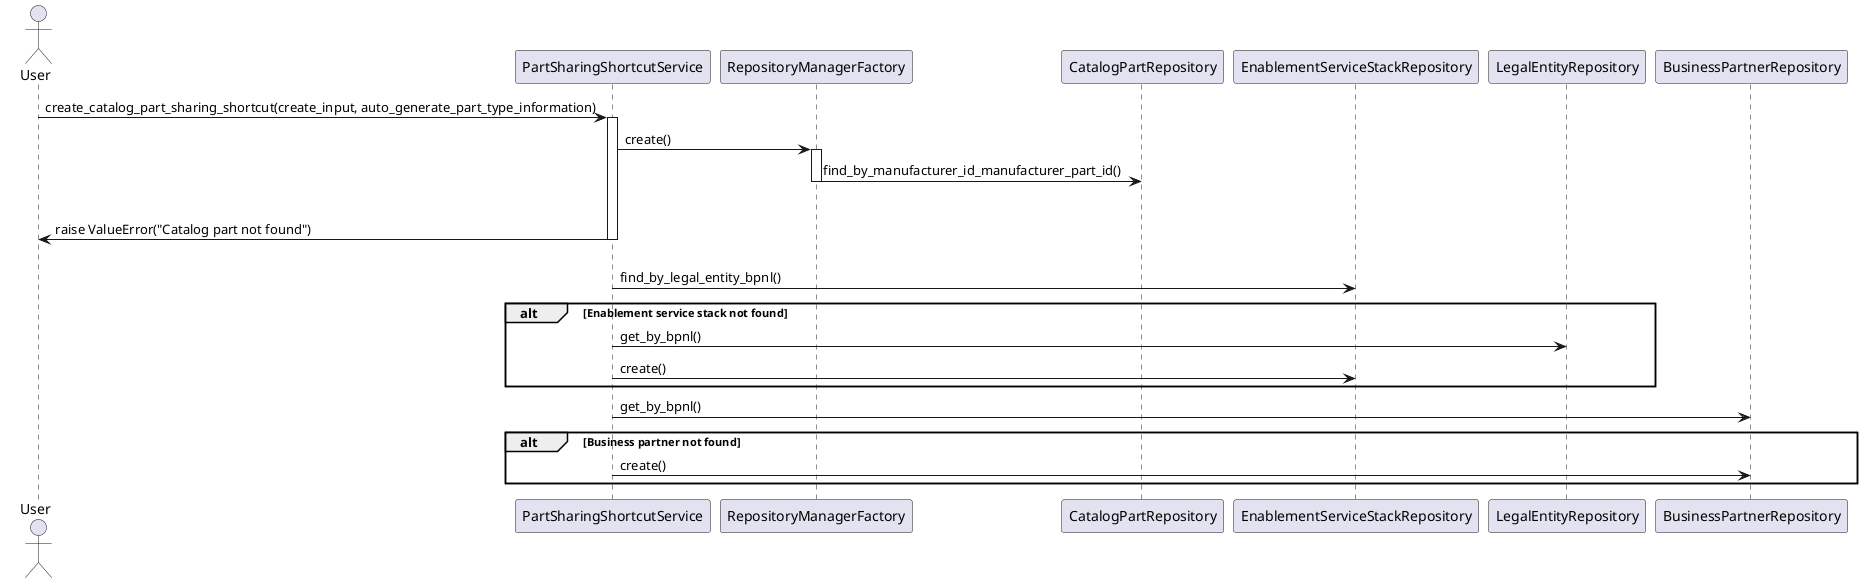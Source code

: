 @startuml
actor User
participant PartSharingShortcutService
participant RepositoryManagerFactory
participant CatalogPartRepository
participant EnablementServiceStackRepository
participant LegalEntityRepository
participant BusinessPartnerRepository


User -> PartSharingShortcutService: create_catalog_part_sharing_shortcut(create_input, auto_generate_part_type_information)

activate PartSharingShortcutService
PartSharingShortcutService -> RepositoryManagerFactory: create()
activate RepositoryManagerFactory
RepositoryManagerFactory -> CatalogPartRepository: find_by_manufacturer_id_manufacturer_part_id()
deactivate RepositoryManagerFactory
alt Catalog part not found
    PartSharingShortcutService -> User: raise ValueError("Catalog part not found")
    deactivate PartSharingShortcutService
else Catalog part found
    PartSharingShortcutService -> EnablementServiceStackRepository: find_by_legal_entity_bpnl()
    alt Enablement service stack not found
        PartSharingShortcutService -> LegalEntityRepository: get_by_bpnl()
        PartSharingShortcutService -> EnablementServiceStackRepository: create()
    end
    PartSharingShortcutService -> BusinessPartnerRepository: get_by_bpnl()
    alt Business partner not found
        PartSharingShortcutService -> BusinessPartnerRepository: create()
    end
deactivate PartSharingShortcutService
@enduml